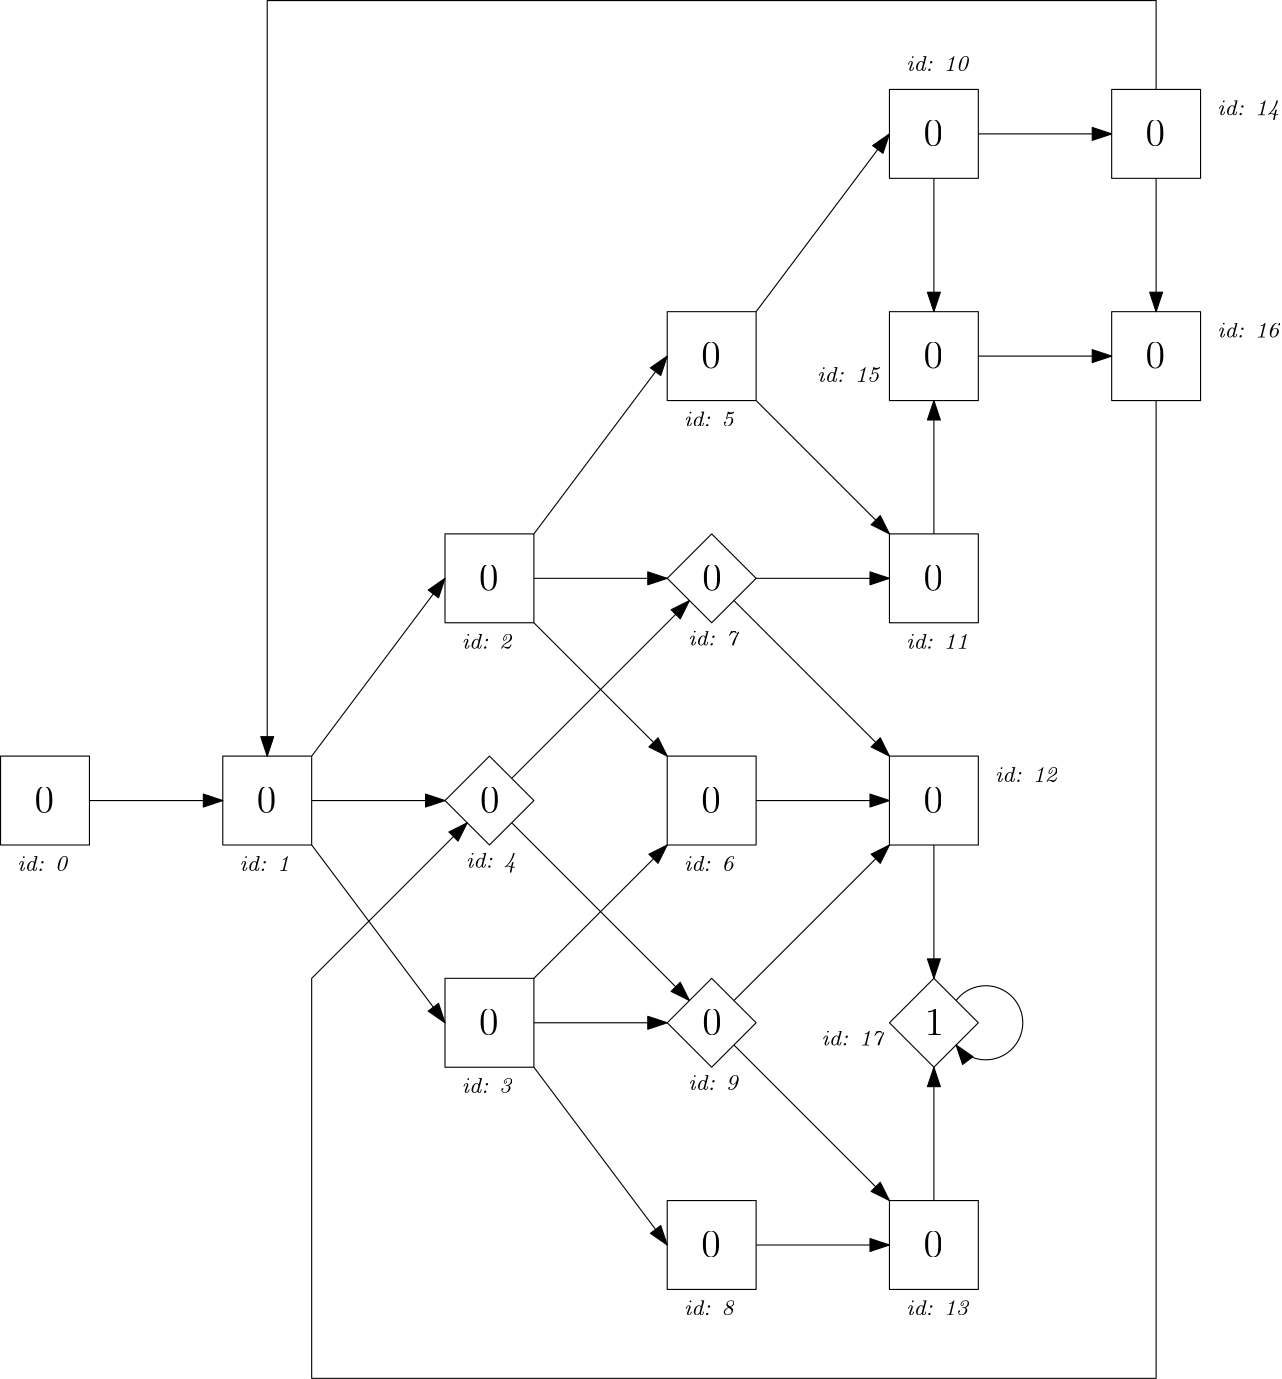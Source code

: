 <?xml version="1.0"?>
<!DOCTYPE ipe SYSTEM "ipe.dtd">
<ipe version="70206" creator="Ipe 7.2.6">
<info created="D:20170331125037" modified="D:20170331134348"/>
<ipestyle name="basic">
<symbol name="arrow/arc(spx)">
<path stroke="sym-stroke" fill="sym-stroke" pen="sym-pen">
0 0 m
-1 0.333 l
-1 -0.333 l
h
</path>
</symbol>
<symbol name="arrow/farc(spx)">
<path stroke="sym-stroke" fill="white" pen="sym-pen">
0 0 m
-1 0.333 l
-1 -0.333 l
h
</path>
</symbol>
<symbol name="arrow/ptarc(spx)">
<path stroke="sym-stroke" fill="sym-stroke" pen="sym-pen">
0 0 m
-1 0.333 l
-0.8 0 l
-1 -0.333 l
h
</path>
</symbol>
<symbol name="arrow/fptarc(spx)">
<path stroke="sym-stroke" fill="white" pen="sym-pen">
0 0 m
-1 0.333 l
-0.8 0 l
-1 -0.333 l
h
</path>
</symbol>
<symbol name="mark/circle(sx)" transformations="translations">
<path fill="sym-stroke">
0.6 0 0 0.6 0 0 e
0.4 0 0 0.4 0 0 e
</path>
</symbol>
<symbol name="mark/disk(sx)" transformations="translations">
<path fill="sym-stroke">
0.6 0 0 0.6 0 0 e
</path>
</symbol>
<symbol name="mark/fdisk(sfx)" transformations="translations">
<group>
<path fill="sym-fill">
0.5 0 0 0.5 0 0 e
</path>
<path fill="sym-stroke" fillrule="eofill">
0.6 0 0 0.6 0 0 e
0.4 0 0 0.4 0 0 e
</path>
</group>
</symbol>
<symbol name="mark/box(sx)" transformations="translations">
<path fill="sym-stroke" fillrule="eofill">
-0.6 -0.6 m
0.6 -0.6 l
0.6 0.6 l
-0.6 0.6 l
h
-0.4 -0.4 m
0.4 -0.4 l
0.4 0.4 l
-0.4 0.4 l
h
</path>
</symbol>
<symbol name="mark/square(sx)" transformations="translations">
<path fill="sym-stroke">
-0.6 -0.6 m
0.6 -0.6 l
0.6 0.6 l
-0.6 0.6 l
h
</path>
</symbol>
<symbol name="mark/fsquare(sfx)" transformations="translations">
<group>
<path fill="sym-fill">
-0.5 -0.5 m
0.5 -0.5 l
0.5 0.5 l
-0.5 0.5 l
h
</path>
<path fill="sym-stroke" fillrule="eofill">
-0.6 -0.6 m
0.6 -0.6 l
0.6 0.6 l
-0.6 0.6 l
h
-0.4 -0.4 m
0.4 -0.4 l
0.4 0.4 l
-0.4 0.4 l
h
</path>
</group>
</symbol>
<symbol name="mark/cross(sx)" transformations="translations">
<group>
<path fill="sym-stroke">
-0.43 -0.57 m
0.57 0.43 l
0.43 0.57 l
-0.57 -0.43 l
h
</path>
<path fill="sym-stroke">
-0.43 0.57 m
0.57 -0.43 l
0.43 -0.57 l
-0.57 0.43 l
h
</path>
</group>
</symbol>
<symbol name="arrow/fnormal(spx)">
<path stroke="sym-stroke" fill="white" pen="sym-pen">
0 0 m
-1 0.333 l
-1 -0.333 l
h
</path>
</symbol>
<symbol name="arrow/pointed(spx)">
<path stroke="sym-stroke" fill="sym-stroke" pen="sym-pen">
0 0 m
-1 0.333 l
-0.8 0 l
-1 -0.333 l
h
</path>
</symbol>
<symbol name="arrow/fpointed(spx)">
<path stroke="sym-stroke" fill="white" pen="sym-pen">
0 0 m
-1 0.333 l
-0.8 0 l
-1 -0.333 l
h
</path>
</symbol>
<symbol name="arrow/linear(spx)">
<path stroke="sym-stroke" pen="sym-pen">
-1 0.333 m
0 0 l
-1 -0.333 l
</path>
</symbol>
<symbol name="arrow/fdouble(spx)">
<path stroke="sym-stroke" fill="white" pen="sym-pen">
0 0 m
-1 0.333 l
-1 -0.333 l
h
-1 0 m
-2 0.333 l
-2 -0.333 l
h
</path>
</symbol>
<symbol name="arrow/double(spx)">
<path stroke="sym-stroke" fill="sym-stroke" pen="sym-pen">
0 0 m
-1 0.333 l
-1 -0.333 l
h
-1 0 m
-2 0.333 l
-2 -0.333 l
h
</path>
</symbol>
<pen name="heavier" value="0.8"/>
<pen name="fat" value="1.2"/>
<pen name="ultrafat" value="2"/>
<symbolsize name="large" value="5"/>
<symbolsize name="small" value="2"/>
<symbolsize name="tiny" value="1.1"/>
<arrowsize name="large" value="10"/>
<arrowsize name="small" value="5"/>
<arrowsize name="tiny" value="3"/>
<color name="red" value="1 0 0"/>
<color name="green" value="0 1 0"/>
<color name="blue" value="0 0 1"/>
<color name="yellow" value="1 1 0"/>
<color name="orange" value="1 0.647 0"/>
<color name="gold" value="1 0.843 0"/>
<color name="purple" value="0.627 0.125 0.941"/>
<color name="gray" value="0.745"/>
<color name="brown" value="0.647 0.165 0.165"/>
<color name="navy" value="0 0 0.502"/>
<color name="pink" value="1 0.753 0.796"/>
<color name="seagreen" value="0.18 0.545 0.341"/>
<color name="turquoise" value="0.251 0.878 0.816"/>
<color name="violet" value="0.933 0.51 0.933"/>
<color name="darkblue" value="0 0 0.545"/>
<color name="darkcyan" value="0 0.545 0.545"/>
<color name="darkgray" value="0.663"/>
<color name="darkgreen" value="0 0.392 0"/>
<color name="darkmagenta" value="0.545 0 0.545"/>
<color name="darkorange" value="1 0.549 0"/>
<color name="darkred" value="0.545 0 0"/>
<color name="lightblue" value="0.678 0.847 0.902"/>
<color name="lightcyan" value="0.878 1 1"/>
<color name="lightgray" value="0.827"/>
<color name="lightgreen" value="0.565 0.933 0.565"/>
<color name="lightyellow" value="1 1 0.878"/>
<dashstyle name="dashed" value="[4] 0"/>
<dashstyle name="dotted" value="[1 3] 0"/>
<dashstyle name="dash dotted" value="[4 2 1 2] 0"/>
<dashstyle name="dash dot dotted" value="[4 2 1 2 1 2] 0"/>
<textsize name="large" value="\large"/>
<textsize name="small" value="\small"/>
<textsize name="tiny" value="\tiny"/>
<textsize name="Large" value="\Large"/>
<textsize name="LARGE" value="\LARGE"/>
<textsize name="huge" value="\huge"/>
<textsize name="Huge" value="\Huge"/>
<textsize name="footnote" value="\footnotesize"/>
<textstyle name="center" begin="\begin{center}" end="\end{center}"/>
<textstyle name="itemize" begin="\begin{itemize}" end="\end{itemize}"/>
<textstyle name="item" begin="\begin{itemize}\item{}" end="\end{itemize}"/>
<gridsize name="4 pts" value="4"/>
<gridsize name="8 pts (~3 mm)" value="8"/>
<gridsize name="16 pts (~6 mm)" value="16"/>
<gridsize name="32 pts (~12 mm)" value="32"/>
<gridsize name="10 pts (~3.5 mm)" value="10"/>
<gridsize name="20 pts (~7 mm)" value="20"/>
<gridsize name="14 pts (~5 mm)" value="14"/>
<gridsize name="28 pts (~10 mm)" value="28"/>
<gridsize name="56 pts (~20 mm)" value="56"/>
<anglesize name="90 deg" value="90"/>
<anglesize name="60 deg" value="60"/>
<anglesize name="45 deg" value="45"/>
<anglesize name="30 deg" value="30"/>
<anglesize name="22.5 deg" value="22.5"/>
<opacity name="10%" value="0.1"/>
<opacity name="30%" value="0.3"/>
<opacity name="50%" value="0.5"/>
<opacity name="75%" value="0.75"/>
<tiling name="falling" angle="-60" step="4" width="1"/>
<tiling name="rising" angle="30" step="4" width="1"/>
</ipestyle>
<page>
<layer name="alpha"/>
<view layers="alpha" active="alpha"/>
<path layer="alpha" matrix="1 0 0 1 -48 -208" stroke="black">
64 768 m
64 736 l
96 736 l
96 768 l
h
</path>
<text matrix="1 0 0 1 -45.4897 -212.303" transformations="translations" pos="73.7103 751.821" stroke="black" type="label" width="7.024" height="9.245" depth="0" valign="baseline" size="Large" style="math">0</text>
<text matrix="1 0 0 1 -41.9834 -265.319" transformations="translations" pos="64 784" stroke="black" type="label" width="17.927" height="5.535" depth="0" valign="baseline" size="footnote">\it id: 0</text>
<path matrix="1 0 0 1 32 -208" stroke="black">
64 768 m
64 736 l
96 736 l
96 768 l
h
</path>
<text matrix="1 0 0 1 34.5103 -212.303" transformations="translations" pos="73.7103 751.821" stroke="black" type="label" width="7.024" height="9.245" depth="0" valign="baseline" size="Large" style="math">0</text>
<text matrix="1 0 0 1 38.0166 -265.319" transformations="translations" pos="64 784" stroke="black" type="label" width="17.927" height="5.535" depth="0" valign="baseline" size="footnote">\it id: 1</text>
<path matrix="1 0 0 1 112 -288" stroke="black">
64 768 m
64 736 l
96 736 l
96 768 l
h
</path>
<text matrix="1 0 0 1 114.51 -292.303" transformations="translations" pos="73.7103 751.821" stroke="black" type="label" width="7.024" height="9.245" depth="0" valign="baseline" size="Large" style="math">0</text>
<text matrix="1 0 0 1 118.017 -345.319" transformations="translations" pos="64 784" stroke="black" type="label" width="17.927" height="5.535" depth="0" valign="baseline" size="footnote">\it id: 3</text>
<path matrix="1 0 0 1 112 -128" stroke="black">
64 768 m
64 736 l
96 736 l
96 768 l
h
</path>
<text matrix="1 0 0 1 114.51 -132.303" transformations="translations" pos="73.7103 751.821" stroke="black" type="label" width="7.024" height="9.245" depth="0" valign="baseline" size="Large" style="math">0</text>
<text matrix="1 0 0 1 118.017 -185.319" transformations="translations" pos="64 784" stroke="black" type="label" width="17.927" height="5.535" depth="0" valign="baseline" size="footnote">\it id: 2</text>
<path matrix="1 0 0 1 -16 -208" stroke="black">
208 768 m
192 752 l
208 736 l
224 752 l
h
</path>
<text matrix="1 0 0 1 114.897 -212.303" transformations="translations" pos="73.7103 751.821" stroke="black" type="label" width="7.024" height="9.245" depth="0" valign="baseline" size="Large" style="math">0</text>
<text matrix="1 0 0 1 119.564 -264.207" transformations="translations" pos="64 784" stroke="black" type="label" width="17.927" height="5.535" depth="1.55" valign="baseline" size="footnote">\it id: 4</text>
<path stroke="black" arrow="normal/normal">
48 544 m
96 544 l
</path>
<path stroke="black" arrow="normal/normal">
128 560 m
176 624 l
</path>
<path stroke="black" arrow="normal/normal">
128 528 m
176 464 l
</path>
<path stroke="black" arrow="normal/normal">
128 544 m
176 544 l
</path>
<path matrix="1 0 0 1 192 -48" stroke="black">
64 768 m
64 736 l
96 736 l
96 768 l
h
</path>
<text matrix="1 0 0 1 194.51 -52.303" transformations="translations" pos="73.7103 751.821" stroke="black" type="label" width="7.024" height="9.245" depth="0" valign="baseline" size="Large" style="math">0</text>
<text matrix="1 0 0 1 198.017 -105.319" transformations="translations" pos="64 784" stroke="black" type="label" width="17.927" height="5.535" depth="0" valign="baseline" size="footnote">\it id: 5</text>
<path matrix="1 0 0 1 192 -208" stroke="black">
64 768 m
64 736 l
96 736 l
96 768 l
h
</path>
<text matrix="1 0 0 1 194.51 -212.303" transformations="translations" pos="73.7103 751.821" stroke="black" type="label" width="7.024" height="9.245" depth="0" valign="baseline" size="Large" style="math">0</text>
<text matrix="1 0 0 1 198.017 -265.319" transformations="translations" pos="64 784" stroke="black" type="label" width="17.927" height="5.535" depth="0" valign="baseline" size="footnote">\it id: 6</text>
<path matrix="1 0 0 1 192 -368" stroke="black">
64 768 m
64 736 l
96 736 l
96 768 l
h
</path>
<text matrix="1 0 0 1 194.51 -372.303" transformations="translations" pos="73.7103 751.821" stroke="black" type="label" width="7.024" height="9.245" depth="0" valign="baseline" size="Large" style="math">0</text>
<text matrix="1 0 0 1 198.017 -425.319" transformations="translations" pos="64 784" stroke="black" type="label" width="17.927" height="5.535" depth="0" valign="baseline" size="footnote">\it id: 8</text>
<path matrix="1 0 0 1 64 -128" stroke="black">
208 768 m
192 752 l
208 736 l
224 752 l
h
</path>
<text matrix="1 0 0 1 194.897 -132.303" transformations="translations" pos="73.7103 751.821" stroke="black" type="label" width="7.024" height="9.245" depth="0" valign="baseline" size="Large" style="math">0</text>
<text matrix="1 0 0 1 199.564 -184.207" transformations="translations" pos="64 784" stroke="black" type="label" width="17.927" height="5.535" depth="1.55" valign="baseline" size="footnote">\it id: 7</text>
<path matrix="1 0 0 1 64 -288" stroke="black">
208 768 m
192 752 l
208 736 l
224 752 l
h
</path>
<text matrix="1 0 0 1 194.897 -292.303" transformations="translations" pos="73.7103 751.821" stroke="black" type="label" width="7.024" height="9.245" depth="0" valign="baseline" size="Large" style="math">0</text>
<text matrix="1 0 0 1 199.564 -344.207" transformations="translations" pos="64 784" stroke="black" type="label" width="17.927" height="5.535" depth="0" valign="baseline" size="footnote">\it id: 9</text>
<path stroke="black" arrow="normal/normal">
208 640 m
256 704 l
</path>
<path stroke="black" arrow="normal/normal">
200 536 m
264 472 l
</path>
<path stroke="black" arrow="normal/normal">
208 464 m
256 464 l
</path>
<path matrix="1 0 0 1 272 32" stroke="black">
64 768 m
64 736 l
96 736 l
96 768 l
h
</path>
<text matrix="1 0 0 1 274.51 27.697" transformations="translations" pos="73.7103 751.821" stroke="black" type="label" width="7.024" height="9.245" depth="0" valign="baseline" size="Large" style="math">0</text>
<text matrix="1 0 0 1 278.017 22.681" transformations="translations" pos="64 784" stroke="black" type="label" width="22.3" height="5.535" depth="0" valign="baseline" size="footnote">\it id: 10</text>
<path matrix="1 0 0 1 80 80" stroke="black" arrow="normal/normal">
208 640 m
256 704 l
</path>
<path matrix="1 0 0 1 272 -208" stroke="black">
64 768 m
64 736 l
96 736 l
96 768 l
h
</path>
<text matrix="1 0 0 1 274.51 -212.303" transformations="translations" pos="73.7103 751.821" stroke="black" type="label" width="7.024" height="9.245" depth="0" valign="baseline" size="Large" style="math">0</text>
<text matrix="1 0 0 1 310.017 -233.319" transformations="translations" pos="64 784" stroke="black" type="label" width="22.3" height="5.535" depth="0" valign="baseline" size="footnote">\it id: 12</text>
<path matrix="1 0 0 1 272 -368" stroke="black">
64 768 m
64 736 l
96 736 l
96 768 l
h
</path>
<text matrix="1 0 0 1 274.51 -372.303" transformations="translations" pos="73.7103 751.821" stroke="black" type="label" width="7.024" height="9.245" depth="0" valign="baseline" size="Large" style="math">0</text>
<text matrix="1 0 0 1 278.017 -425.319" transformations="translations" pos="64 784" stroke="black" type="label" width="22.3" height="5.535" depth="0" valign="baseline" size="footnote">\it id: 13</text>
<path matrix="1 0 0 1 272 -128" stroke="black">
64 768 m
64 736 l
96 736 l
96 768 l
h
</path>
<text matrix="1 0 0 1 274.51 -132.303" transformations="translations" pos="73.7103 751.821" stroke="black" type="label" width="7.024" height="9.245" depth="0" valign="baseline" size="Large" style="math">0</text>
<text matrix="1 0 0 1 278.017 -185.319" transformations="translations" pos="64 784" stroke="black" type="label" width="22.3" height="5.535" depth="0" valign="baseline" size="footnote">\it id: 11</text>
<path stroke="black" arrow="normal/normal">
288 688 m
336 640 l
</path>
<path matrix="1 0 0 1 352 32" stroke="black">
64 768 m
64 736 l
96 736 l
96 768 l
h
</path>
<text matrix="1 0 0 1 354.51 27.697" transformations="translations" pos="73.7103 751.821" stroke="black" type="label" width="7.024" height="9.245" depth="0" valign="baseline" size="Large" style="math">0</text>
<text matrix="1 0 0 1 390.017 6.681" transformations="translations" pos="64 784" stroke="black" type="label" width="22.3" height="5.535" depth="1.55" valign="baseline" size="footnote">\it id: 14</text>
<path stroke="black" arrow="normal/normal">
368 784 m
416 784 l
</path>
<path matrix="1 0 0 1 272 -48" stroke="black">
64 768 m
64 736 l
96 736 l
96 768 l
h
</path>
<text matrix="1 0 0 1 274.51 -52.303" transformations="translations" pos="73.7103 751.821" stroke="black" type="label" width="7.024" height="9.245" depth="0" valign="baseline" size="Large" style="math">0</text>
<text matrix="1 0 0 1 246.017 -89.319" transformations="translations" pos="64 784" stroke="black" type="label" width="22.3" height="5.535" depth="0" valign="baseline" size="footnote">\it id: 15</text>
<path matrix="1 0 0 1 352 -48" stroke="black">
64 768 m
64 736 l
96 736 l
96 768 l
h
</path>
<text matrix="1 0 0 1 354.51 -52.303" transformations="translations" pos="73.7103 751.821" stroke="black" type="label" width="7.024" height="9.245" depth="0" valign="baseline" size="Large" style="math">0</text>
<text matrix="1 0 0 1 390.017 -73.319" transformations="translations" pos="64 784" stroke="black" type="label" width="22.3" height="5.535" depth="0" valign="baseline" size="footnote">\it id: 16</text>
<path stroke="black" arrow="normal/normal">
432 800 m
432 832 l
112 832 l
112 560 l
</path>
<path matrix="1 0 0 1 144 -288" stroke="black">
208 768 m
192 752 l
208 736 l
224 752 l
h
</path>
<text matrix="1 0 0 1 274.897 -292.303" transformations="translations" pos="73.7103 751.821" stroke="black" type="label" width="7.024" height="9.245" depth="0" valign="baseline" size="Large" style="math">1</text>
<text matrix="1 0 0 1 247.564 -328.207" transformations="translations" pos="64 784" stroke="black" type="label" width="22.3" height="5.535" depth="1.55" valign="baseline" size="footnote">\it id: 17</text>
<path matrix="1 0 0 1 -80 32" stroke="black" arrow="normal/normal">
440 440 m
13.3333 0 0 -13.3333 450.667 432 440 424 a
</path>
<path stroke="black" arrow="normal/normal">
352 768 m
352 720 l
</path>
<path stroke="black" arrow="normal/normal">
352 640 m
352 688 l
</path>
<path stroke="black" arrow="normal/normal">
432 768 m
432 720 l
</path>
<path stroke="black" arrow="normal/normal">
368 704 m
416 704 l
</path>
<path matrix="1 0 0 1 0 -16" stroke="black" arrow="normal/normal">
288 400 m
336 400 l
</path>
<path stroke="black" arrow="normal/normal">
280 472 m
336 528 l
</path>
<path stroke="black" arrow="normal/normal">
208 448 m
256 384 l
</path>
<path stroke="black" arrow="normal/normal">
280 456 m
336 400 l
</path>
<path stroke="black" arrow="normal/normal">
352 400 m
352 448 l
</path>
<path stroke="black" arrow="normal/normal">
352 528 m
352 480 l
</path>
<path stroke="black" arrow="normal/normal">
432 688 m
432 336 l
128 336 l
128 480 l
184 536 l
</path>
<path stroke="black" arrow="normal/normal">
288 544 m
336 544 l
</path>
<path stroke="black" arrow="normal/normal">
208 608 m
256 560 l
</path>
<path stroke="black" arrow="normal/normal">
208 480 m
256 528 l
</path>
<path stroke="black" arrow="normal/normal">
288 624 m
336 624 l
</path>
<path stroke="black" arrow="normal/normal">
280 616 m
336 560 l
</path>
<path stroke="black" arrow="normal/normal">
208 624 m
256 624 l
</path>
<path stroke="black" arrow="normal/normal">
200 552 m
264 616 l
</path>
</page>
</ipe>
